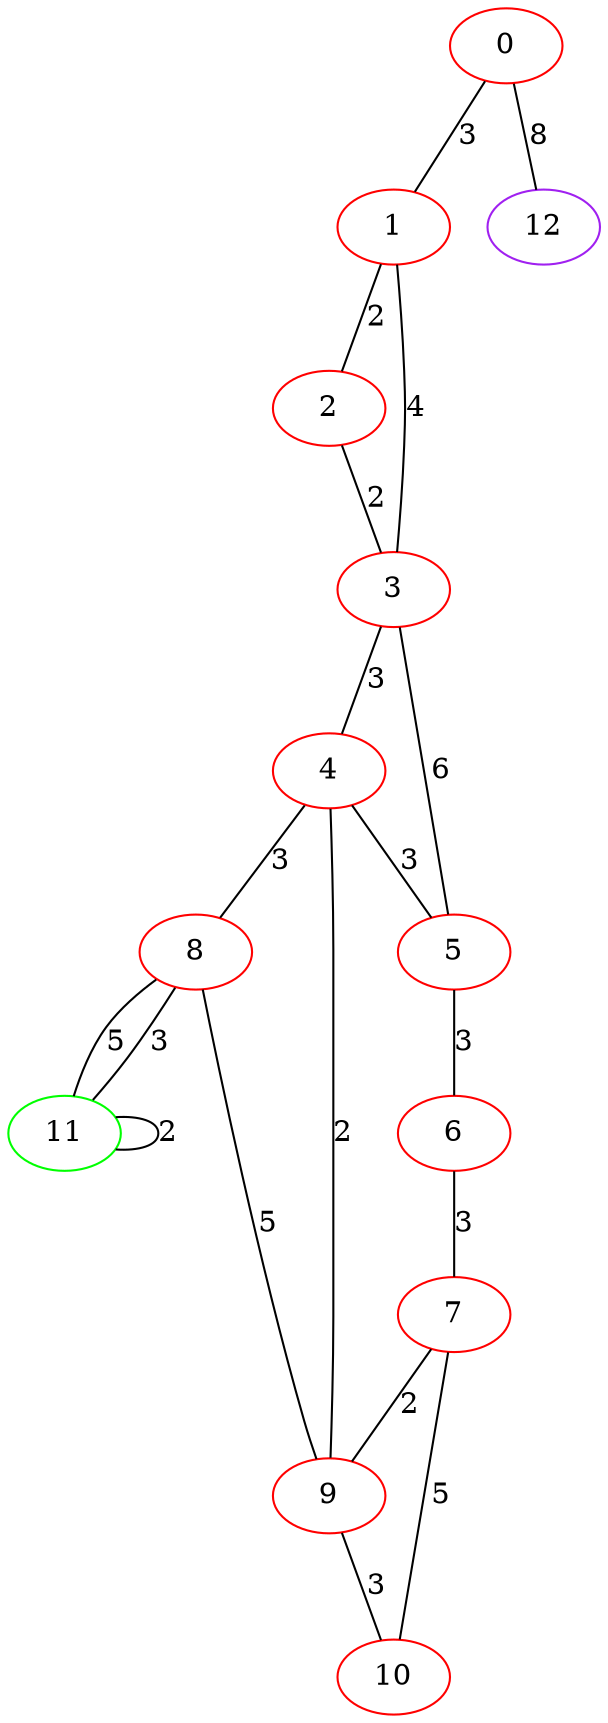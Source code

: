 graph "" {
0 [color=red, weight=1];
1 [color=red, weight=1];
2 [color=red, weight=1];
3 [color=red, weight=1];
4 [color=red, weight=1];
5 [color=red, weight=1];
6 [color=red, weight=1];
7 [color=red, weight=1];
8 [color=red, weight=1];
9 [color=red, weight=1];
10 [color=red, weight=1];
11 [color=green, weight=2];
12 [color=purple, weight=4];
0 -- 1  [key=0, label=3];
0 -- 12  [key=0, label=8];
1 -- 2  [key=0, label=2];
1 -- 3  [key=0, label=4];
2 -- 3  [key=0, label=2];
3 -- 4  [key=0, label=3];
3 -- 5  [key=0, label=6];
4 -- 8  [key=0, label=3];
4 -- 9  [key=0, label=2];
4 -- 5  [key=0, label=3];
5 -- 6  [key=0, label=3];
6 -- 7  [key=0, label=3];
7 -- 9  [key=0, label=2];
7 -- 10  [key=0, label=5];
8 -- 9  [key=0, label=5];
8 -- 11  [key=0, label=5];
8 -- 11  [key=1, label=3];
9 -- 10  [key=0, label=3];
11 -- 11  [key=0, label=2];
}
